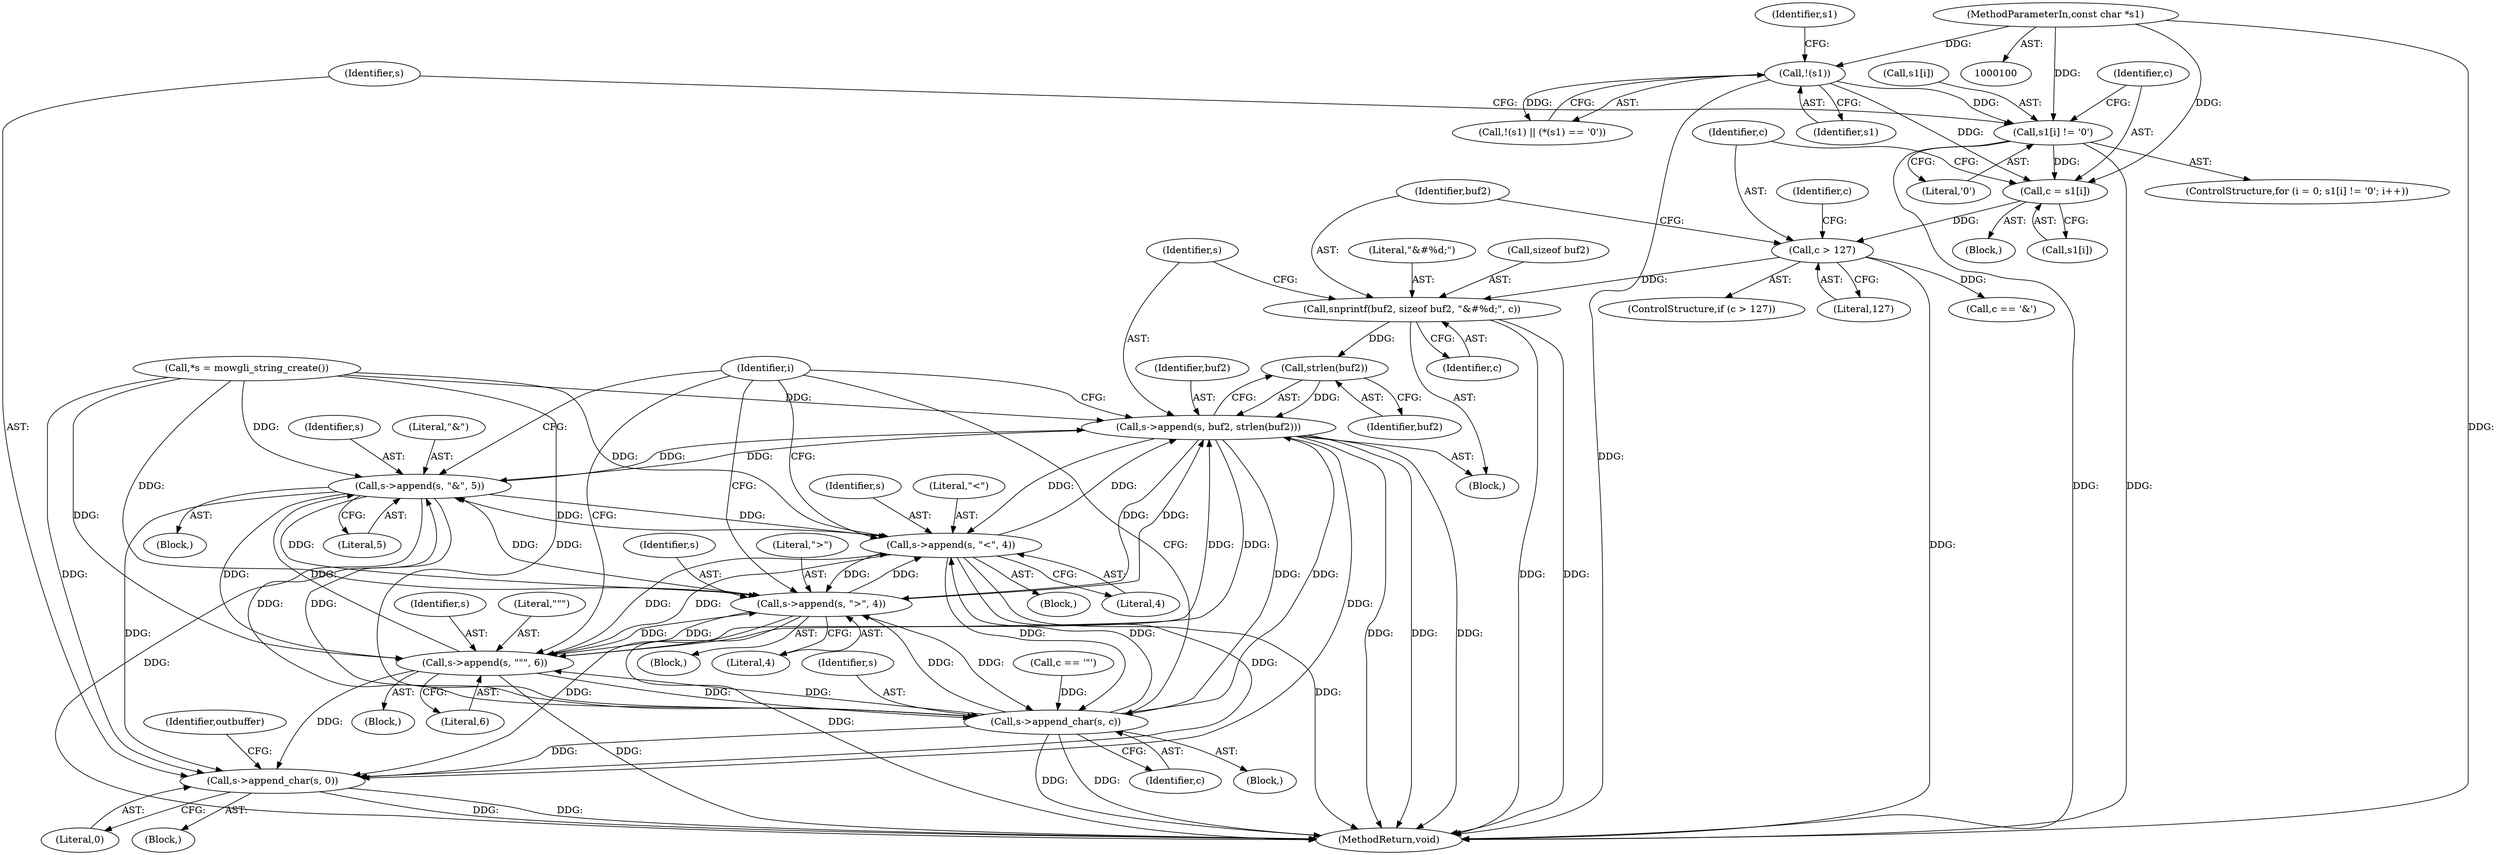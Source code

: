 digraph "0_atheme_87580d767868360d2fed503980129504da84b63e@API" {
"1000151" [label="(Call,snprintf(buf2, sizeof buf2, \"&#%d;\", c))"];
"1000147" [label="(Call,c > 127)"];
"1000141" [label="(Call,c = s1[i])"];
"1000133" [label="(Call,s1[i] != '\0')"];
"1000121" [label="(Call,!(s1))"];
"1000102" [label="(MethodParameterIn,const char *s1)"];
"1000160" [label="(Call,strlen(buf2))"];
"1000157" [label="(Call,s->append(s, buf2, strlen(buf2)))"];
"1000168" [label="(Call,s->append(s, \"&amp;\", 5))"];
"1000178" [label="(Call,s->append(s, \"&lt;\", 4))"];
"1000188" [label="(Call,s->append(s, \"&gt;\", 4))"];
"1000198" [label="(Call,s->append(s, \"&quot;\", 6))"];
"1000204" [label="(Call,s->append_char(s, c))"];
"1000207" [label="(Call,s->append_char(s, 0))"];
"1000209" [label="(Literal,0)"];
"1000133" [label="(Call,s1[i] != '\0')"];
"1000143" [label="(Call,s1[i])"];
"1000204" [label="(Call,s->append_char(s, c))"];
"1000161" [label="(Identifier,buf2)"];
"1000190" [label="(Literal,\"&gt;\")"];
"1000177" [label="(Block,)"];
"1000194" [label="(Call,c == '\"')"];
"1000156" [label="(Identifier,c)"];
"1000137" [label="(Literal,'\0')"];
"1000168" [label="(Call,s->append(s, \"&amp;\", 5))"];
"1000150" [label="(Block,)"];
"1000141" [label="(Call,c = s1[i])"];
"1000200" [label="(Literal,\"&quot;\")"];
"1000134" [label="(Call,s1[i])"];
"1000203" [label="(Block,)"];
"1000152" [label="(Identifier,buf2)"];
"1000155" [label="(Literal,\"&#%d;\")"];
"1000125" [label="(Identifier,s1)"];
"1000164" [label="(Call,c == '&')"];
"1000159" [label="(Identifier,buf2)"];
"1000198" [label="(Call,s->append(s, \"&quot;\", 6))"];
"1000140" [label="(Block,)"];
"1000142" [label="(Identifier,c)"];
"1000120" [label="(Call,!(s1) || (*(s1) == '\0'))"];
"1000191" [label="(Literal,4)"];
"1000187" [label="(Block,)"];
"1000129" [label="(ControlStructure,for (i = 0; s1[i] != '\0'; i++))"];
"1000171" [label="(Literal,5)"];
"1000211" [label="(Identifier,outbuffer)"];
"1000157" [label="(Call,s->append(s, buf2, strlen(buf2)))"];
"1000108" [label="(Call,*s = mowgli_string_create())"];
"1000197" [label="(Block,)"];
"1000178" [label="(Call,s->append(s, \"&lt;\", 4))"];
"1000205" [label="(Identifier,s)"];
"1000201" [label="(Literal,6)"];
"1000199" [label="(Identifier,s)"];
"1000189" [label="(Identifier,s)"];
"1000170" [label="(Literal,\"&amp;\")"];
"1000103" [label="(Block,)"];
"1000146" [label="(ControlStructure,if (c > 127))"];
"1000121" [label="(Call,!(s1))"];
"1000139" [label="(Identifier,i)"];
"1000158" [label="(Identifier,s)"];
"1000206" [label="(Identifier,c)"];
"1000148" [label="(Identifier,c)"];
"1000180" [label="(Literal,\"&lt;\")"];
"1000149" [label="(Literal,127)"];
"1000153" [label="(Call,sizeof buf2)"];
"1000102" [label="(MethodParameterIn,const char *s1)"];
"1000122" [label="(Identifier,s1)"];
"1000208" [label="(Identifier,s)"];
"1000216" [label="(MethodReturn,void)"];
"1000188" [label="(Call,s->append(s, \"&gt;\", 4))"];
"1000147" [label="(Call,c > 127)"];
"1000160" [label="(Call,strlen(buf2))"];
"1000179" [label="(Identifier,s)"];
"1000181" [label="(Literal,4)"];
"1000167" [label="(Block,)"];
"1000151" [label="(Call,snprintf(buf2, sizeof buf2, \"&#%d;\", c))"];
"1000207" [label="(Call,s->append_char(s, 0))"];
"1000165" [label="(Identifier,c)"];
"1000169" [label="(Identifier,s)"];
"1000151" -> "1000150"  [label="AST: "];
"1000151" -> "1000156"  [label="CFG: "];
"1000152" -> "1000151"  [label="AST: "];
"1000153" -> "1000151"  [label="AST: "];
"1000155" -> "1000151"  [label="AST: "];
"1000156" -> "1000151"  [label="AST: "];
"1000158" -> "1000151"  [label="CFG: "];
"1000151" -> "1000216"  [label="DDG: "];
"1000151" -> "1000216"  [label="DDG: "];
"1000147" -> "1000151"  [label="DDG: "];
"1000151" -> "1000160"  [label="DDG: "];
"1000147" -> "1000146"  [label="AST: "];
"1000147" -> "1000149"  [label="CFG: "];
"1000148" -> "1000147"  [label="AST: "];
"1000149" -> "1000147"  [label="AST: "];
"1000152" -> "1000147"  [label="CFG: "];
"1000165" -> "1000147"  [label="CFG: "];
"1000147" -> "1000216"  [label="DDG: "];
"1000141" -> "1000147"  [label="DDG: "];
"1000147" -> "1000164"  [label="DDG: "];
"1000141" -> "1000140"  [label="AST: "];
"1000141" -> "1000143"  [label="CFG: "];
"1000142" -> "1000141"  [label="AST: "];
"1000143" -> "1000141"  [label="AST: "];
"1000148" -> "1000141"  [label="CFG: "];
"1000133" -> "1000141"  [label="DDG: "];
"1000121" -> "1000141"  [label="DDG: "];
"1000102" -> "1000141"  [label="DDG: "];
"1000133" -> "1000129"  [label="AST: "];
"1000133" -> "1000137"  [label="CFG: "];
"1000134" -> "1000133"  [label="AST: "];
"1000137" -> "1000133"  [label="AST: "];
"1000142" -> "1000133"  [label="CFG: "];
"1000208" -> "1000133"  [label="CFG: "];
"1000133" -> "1000216"  [label="DDG: "];
"1000133" -> "1000216"  [label="DDG: "];
"1000121" -> "1000133"  [label="DDG: "];
"1000102" -> "1000133"  [label="DDG: "];
"1000121" -> "1000120"  [label="AST: "];
"1000121" -> "1000122"  [label="CFG: "];
"1000122" -> "1000121"  [label="AST: "];
"1000125" -> "1000121"  [label="CFG: "];
"1000120" -> "1000121"  [label="CFG: "];
"1000121" -> "1000216"  [label="DDG: "];
"1000121" -> "1000120"  [label="DDG: "];
"1000102" -> "1000121"  [label="DDG: "];
"1000102" -> "1000100"  [label="AST: "];
"1000102" -> "1000216"  [label="DDG: "];
"1000160" -> "1000157"  [label="AST: "];
"1000160" -> "1000161"  [label="CFG: "];
"1000161" -> "1000160"  [label="AST: "];
"1000157" -> "1000160"  [label="CFG: "];
"1000160" -> "1000157"  [label="DDG: "];
"1000157" -> "1000150"  [label="AST: "];
"1000158" -> "1000157"  [label="AST: "];
"1000159" -> "1000157"  [label="AST: "];
"1000139" -> "1000157"  [label="CFG: "];
"1000157" -> "1000216"  [label="DDG: "];
"1000157" -> "1000216"  [label="DDG: "];
"1000157" -> "1000216"  [label="DDG: "];
"1000168" -> "1000157"  [label="DDG: "];
"1000178" -> "1000157"  [label="DDG: "];
"1000188" -> "1000157"  [label="DDG: "];
"1000198" -> "1000157"  [label="DDG: "];
"1000204" -> "1000157"  [label="DDG: "];
"1000108" -> "1000157"  [label="DDG: "];
"1000157" -> "1000168"  [label="DDG: "];
"1000157" -> "1000178"  [label="DDG: "];
"1000157" -> "1000188"  [label="DDG: "];
"1000157" -> "1000198"  [label="DDG: "];
"1000157" -> "1000204"  [label="DDG: "];
"1000157" -> "1000207"  [label="DDG: "];
"1000168" -> "1000167"  [label="AST: "];
"1000168" -> "1000171"  [label="CFG: "];
"1000169" -> "1000168"  [label="AST: "];
"1000170" -> "1000168"  [label="AST: "];
"1000171" -> "1000168"  [label="AST: "];
"1000139" -> "1000168"  [label="CFG: "];
"1000168" -> "1000216"  [label="DDG: "];
"1000178" -> "1000168"  [label="DDG: "];
"1000188" -> "1000168"  [label="DDG: "];
"1000198" -> "1000168"  [label="DDG: "];
"1000204" -> "1000168"  [label="DDG: "];
"1000108" -> "1000168"  [label="DDG: "];
"1000168" -> "1000178"  [label="DDG: "];
"1000168" -> "1000188"  [label="DDG: "];
"1000168" -> "1000198"  [label="DDG: "];
"1000168" -> "1000204"  [label="DDG: "];
"1000168" -> "1000207"  [label="DDG: "];
"1000178" -> "1000177"  [label="AST: "];
"1000178" -> "1000181"  [label="CFG: "];
"1000179" -> "1000178"  [label="AST: "];
"1000180" -> "1000178"  [label="AST: "];
"1000181" -> "1000178"  [label="AST: "];
"1000139" -> "1000178"  [label="CFG: "];
"1000178" -> "1000216"  [label="DDG: "];
"1000188" -> "1000178"  [label="DDG: "];
"1000198" -> "1000178"  [label="DDG: "];
"1000204" -> "1000178"  [label="DDG: "];
"1000108" -> "1000178"  [label="DDG: "];
"1000178" -> "1000188"  [label="DDG: "];
"1000178" -> "1000198"  [label="DDG: "];
"1000178" -> "1000204"  [label="DDG: "];
"1000178" -> "1000207"  [label="DDG: "];
"1000188" -> "1000187"  [label="AST: "];
"1000188" -> "1000191"  [label="CFG: "];
"1000189" -> "1000188"  [label="AST: "];
"1000190" -> "1000188"  [label="AST: "];
"1000191" -> "1000188"  [label="AST: "];
"1000139" -> "1000188"  [label="CFG: "];
"1000188" -> "1000216"  [label="DDG: "];
"1000198" -> "1000188"  [label="DDG: "];
"1000204" -> "1000188"  [label="DDG: "];
"1000108" -> "1000188"  [label="DDG: "];
"1000188" -> "1000198"  [label="DDG: "];
"1000188" -> "1000204"  [label="DDG: "];
"1000188" -> "1000207"  [label="DDG: "];
"1000198" -> "1000197"  [label="AST: "];
"1000198" -> "1000201"  [label="CFG: "];
"1000199" -> "1000198"  [label="AST: "];
"1000200" -> "1000198"  [label="AST: "];
"1000201" -> "1000198"  [label="AST: "];
"1000139" -> "1000198"  [label="CFG: "];
"1000198" -> "1000216"  [label="DDG: "];
"1000204" -> "1000198"  [label="DDG: "];
"1000108" -> "1000198"  [label="DDG: "];
"1000198" -> "1000204"  [label="DDG: "];
"1000198" -> "1000207"  [label="DDG: "];
"1000204" -> "1000203"  [label="AST: "];
"1000204" -> "1000206"  [label="CFG: "];
"1000205" -> "1000204"  [label="AST: "];
"1000206" -> "1000204"  [label="AST: "];
"1000139" -> "1000204"  [label="CFG: "];
"1000204" -> "1000216"  [label="DDG: "];
"1000204" -> "1000216"  [label="DDG: "];
"1000108" -> "1000204"  [label="DDG: "];
"1000194" -> "1000204"  [label="DDG: "];
"1000204" -> "1000207"  [label="DDG: "];
"1000207" -> "1000103"  [label="AST: "];
"1000207" -> "1000209"  [label="CFG: "];
"1000208" -> "1000207"  [label="AST: "];
"1000209" -> "1000207"  [label="AST: "];
"1000211" -> "1000207"  [label="CFG: "];
"1000207" -> "1000216"  [label="DDG: "];
"1000207" -> "1000216"  [label="DDG: "];
"1000108" -> "1000207"  [label="DDG: "];
}
